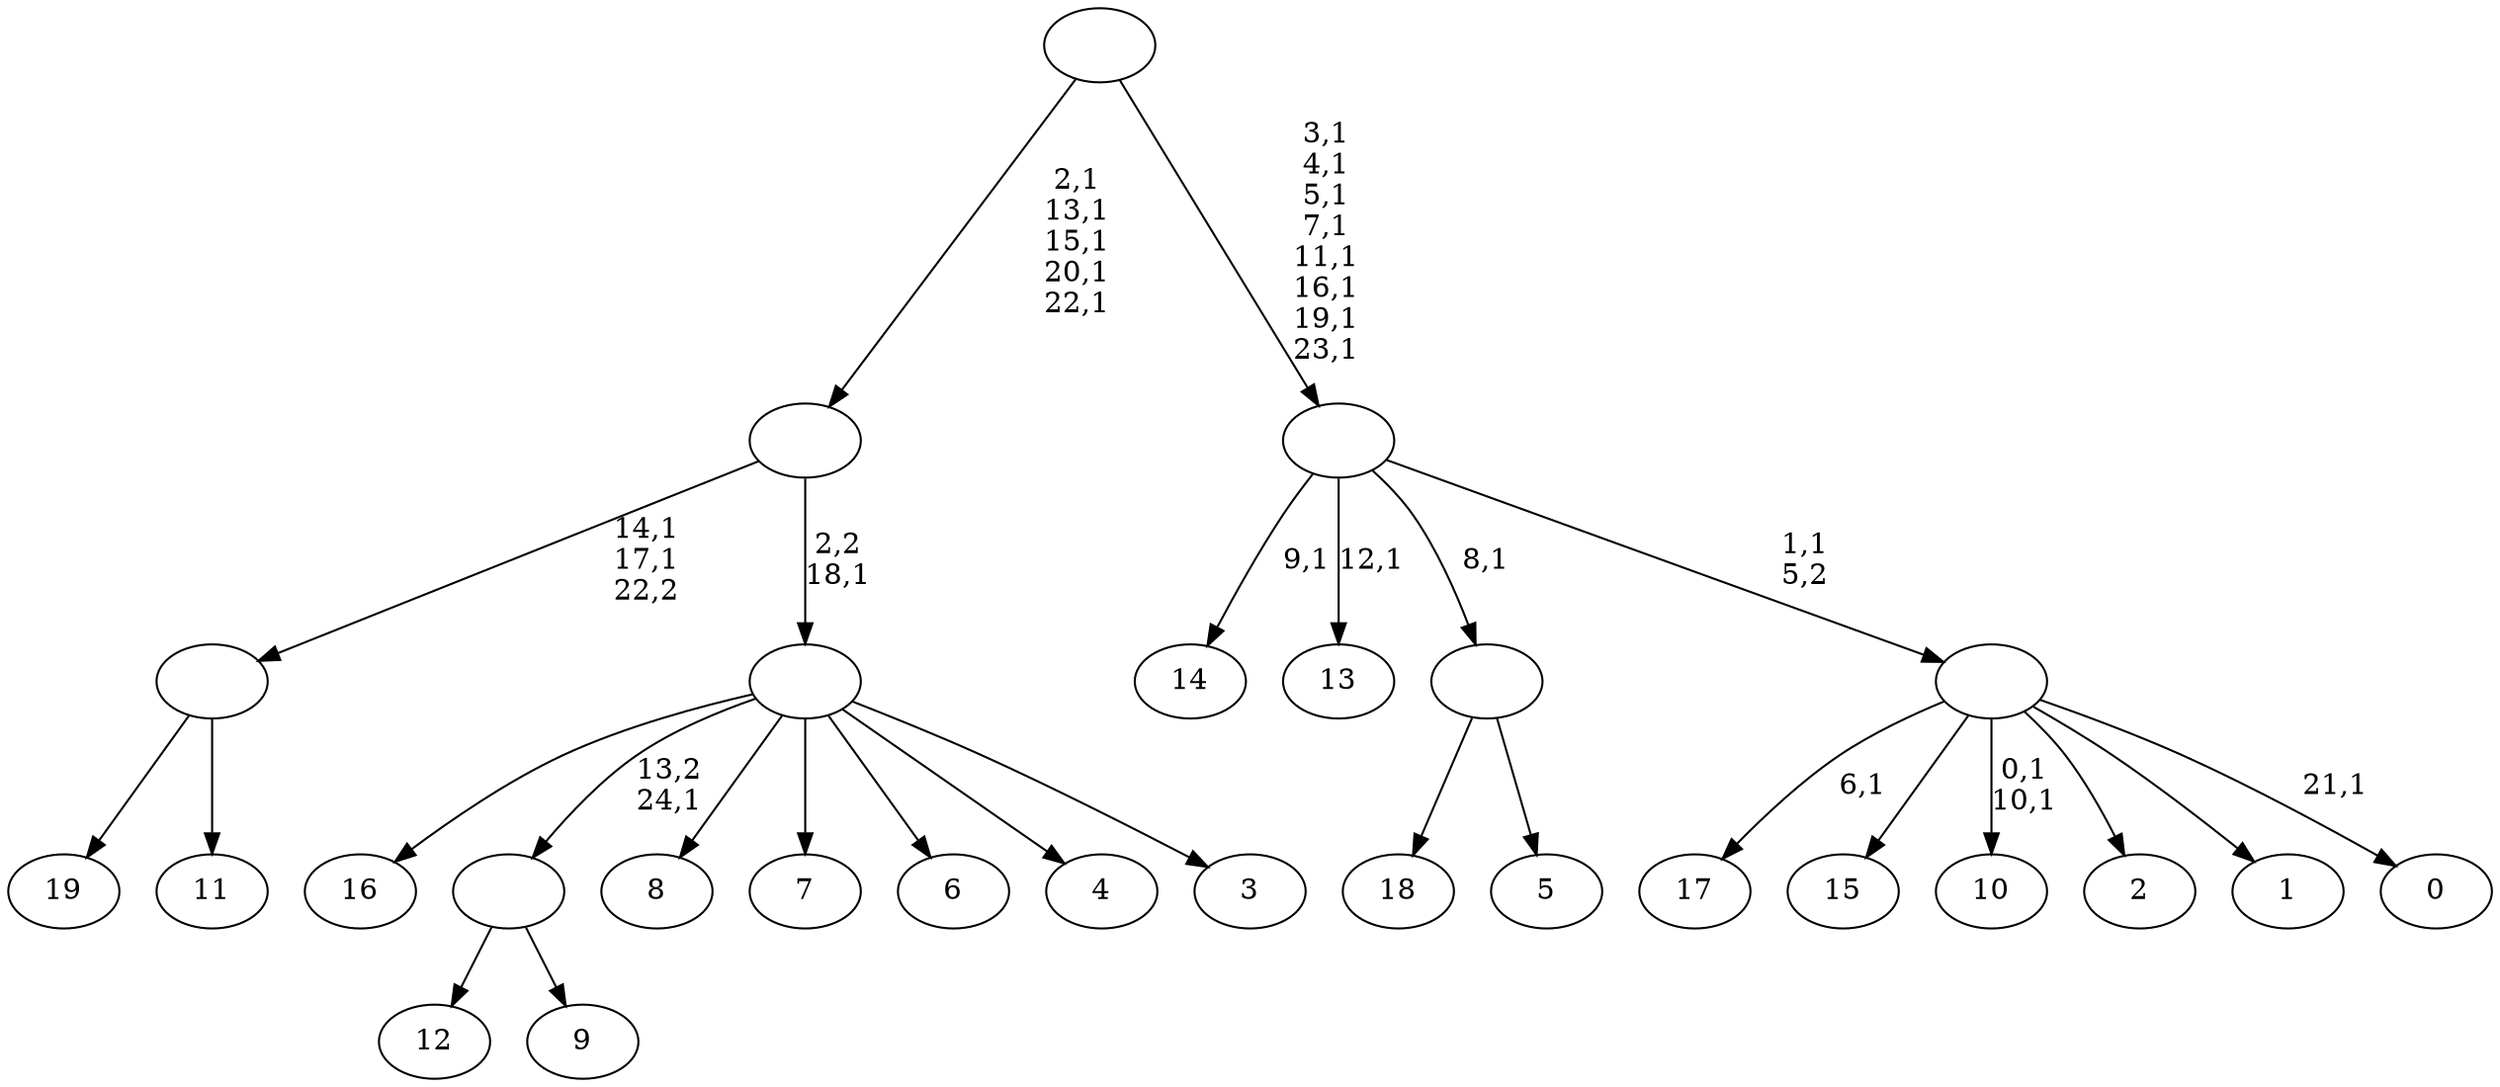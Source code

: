 digraph T {
	45 [label="19"]
	44 [label="18"]
	43 [label="17"]
	41 [label="16"]
	40 [label="15"]
	39 [label="14"]
	37 [label="13"]
	35 [label="12"]
	34 [label="11"]
	33 [label=""]
	31 [label="10"]
	28 [label="9"]
	27 [label=""]
	26 [label="8"]
	25 [label="7"]
	24 [label="6"]
	23 [label="5"]
	22 [label=""]
	21 [label="4"]
	20 [label="3"]
	19 [label=""]
	18 [label=""]
	13 [label="2"]
	12 [label="1"]
	11 [label="0"]
	9 [label=""]
	8 [label=""]
	0 [label=""]
	33 -> 45 [label=""]
	33 -> 34 [label=""]
	27 -> 35 [label=""]
	27 -> 28 [label=""]
	22 -> 44 [label=""]
	22 -> 23 [label=""]
	19 -> 41 [label=""]
	19 -> 27 [label="13,2\n24,1"]
	19 -> 26 [label=""]
	19 -> 25 [label=""]
	19 -> 24 [label=""]
	19 -> 21 [label=""]
	19 -> 20 [label=""]
	18 -> 33 [label="14,1\n17,1\n22,2"]
	18 -> 19 [label="2,2\n18,1"]
	9 -> 11 [label="21,1"]
	9 -> 31 [label="0,1\n10,1"]
	9 -> 43 [label="6,1"]
	9 -> 40 [label=""]
	9 -> 13 [label=""]
	9 -> 12 [label=""]
	8 -> 37 [label="12,1"]
	8 -> 39 [label="9,1"]
	8 -> 22 [label="8,1"]
	8 -> 9 [label="1,1\n5,2"]
	0 -> 8 [label="3,1\n4,1\n5,1\n7,1\n11,1\n16,1\n19,1\n23,1"]
	0 -> 18 [label="2,1\n13,1\n15,1\n20,1\n22,1"]
}
